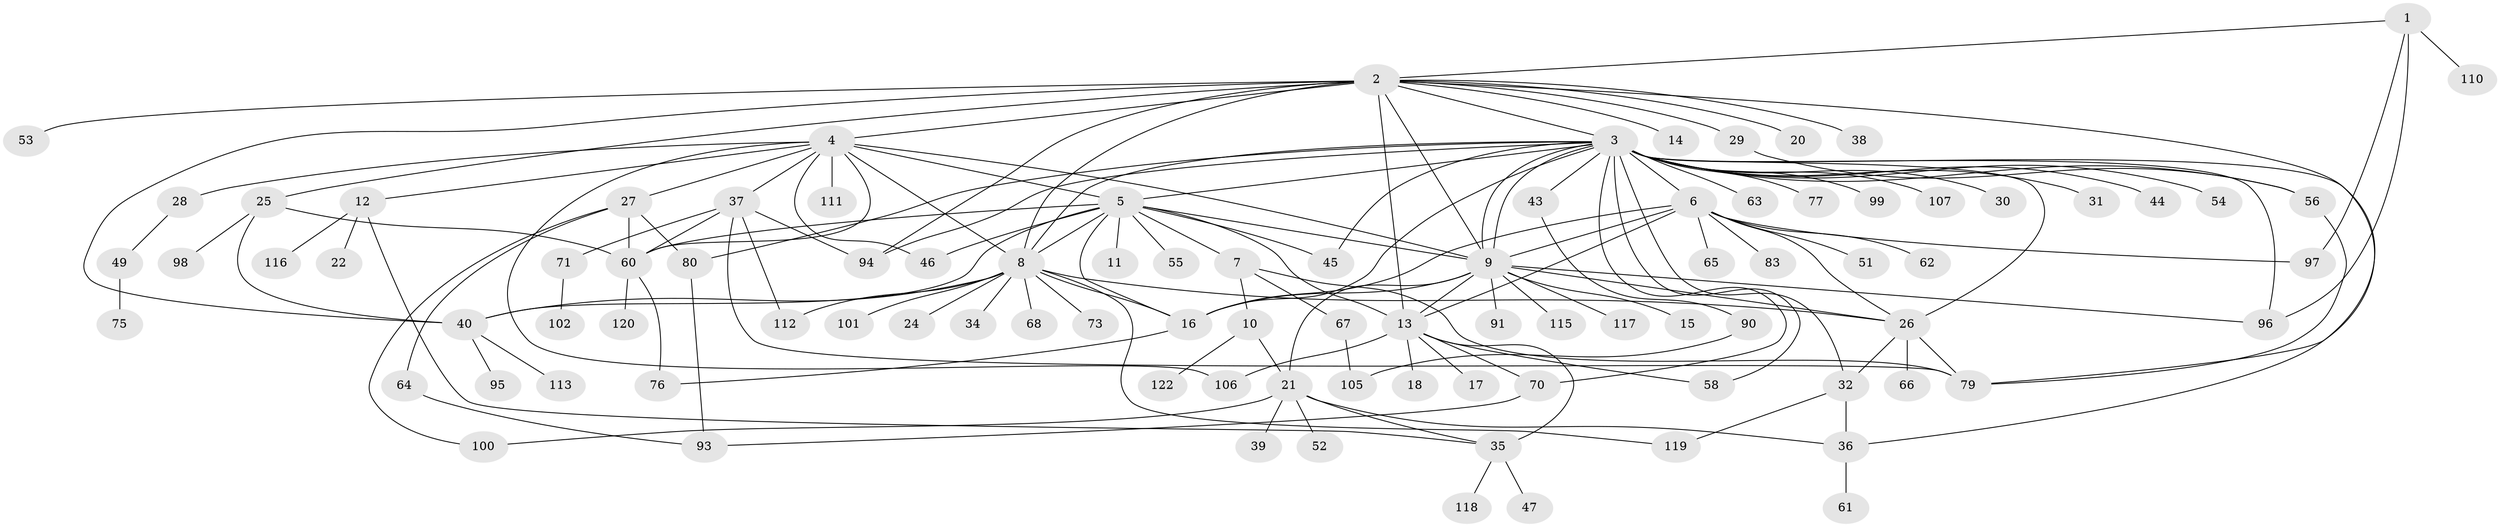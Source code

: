 // Generated by graph-tools (version 1.1) at 2025/51/02/27/25 19:51:56]
// undirected, 94 vertices, 148 edges
graph export_dot {
graph [start="1"]
  node [color=gray90,style=filled];
  1 [super="+23"];
  2 [super="+59"];
  3 [super="+57"];
  4 [super="+108"];
  5 [super="+88"];
  6 [super="+19"];
  7 [super="+50"];
  8 [super="+33"];
  9 [super="+84"];
  10;
  11;
  12;
  13 [super="+42"];
  14;
  15;
  16 [super="+114"];
  17;
  18;
  20;
  21 [super="+72"];
  22;
  24;
  25 [super="+103"];
  26 [super="+86"];
  27 [super="+92"];
  28;
  29;
  30;
  31;
  32 [super="+81"];
  34;
  35 [super="+41"];
  36;
  37 [super="+48"];
  38;
  39;
  40 [super="+109"];
  43;
  44;
  45;
  46;
  47;
  49;
  51;
  52;
  53;
  54;
  55;
  56 [super="+69"];
  58;
  60 [super="+74"];
  61;
  62 [super="+89"];
  63;
  64 [super="+78"];
  65;
  66;
  67;
  68;
  70;
  71;
  73;
  75 [super="+85"];
  76;
  77 [super="+104"];
  79 [super="+82"];
  80 [super="+121"];
  83 [super="+87"];
  90;
  91;
  93;
  94;
  95;
  96;
  97;
  98;
  99;
  100;
  101;
  102;
  105;
  106;
  107;
  110;
  111;
  112;
  113;
  115;
  116;
  117;
  118;
  119;
  120;
  122;
  1 -- 2;
  1 -- 110;
  1 -- 96;
  1 -- 97;
  2 -- 3;
  2 -- 4;
  2 -- 8;
  2 -- 9;
  2 -- 14;
  2 -- 20;
  2 -- 25;
  2 -- 29;
  2 -- 38;
  2 -- 40;
  2 -- 53 [weight=2];
  2 -- 79;
  2 -- 94;
  2 -- 13;
  3 -- 5;
  3 -- 6;
  3 -- 8;
  3 -- 9;
  3 -- 9;
  3 -- 16;
  3 -- 26;
  3 -- 30;
  3 -- 31;
  3 -- 32;
  3 -- 36;
  3 -- 43;
  3 -- 44;
  3 -- 45;
  3 -- 54;
  3 -- 58;
  3 -- 63;
  3 -- 77;
  3 -- 94;
  3 -- 96;
  3 -- 99;
  3 -- 107;
  3 -- 80;
  3 -- 70;
  3 -- 56;
  4 -- 5;
  4 -- 8 [weight=2];
  4 -- 12;
  4 -- 27;
  4 -- 28;
  4 -- 37;
  4 -- 46;
  4 -- 106;
  4 -- 111;
  4 -- 60;
  4 -- 9;
  5 -- 7;
  5 -- 8;
  5 -- 11;
  5 -- 13;
  5 -- 40;
  5 -- 45;
  5 -- 46;
  5 -- 55;
  5 -- 60;
  5 -- 16;
  5 -- 9;
  6 -- 9;
  6 -- 13;
  6 -- 26;
  6 -- 62;
  6 -- 65;
  6 -- 97;
  6 -- 51;
  6 -- 83;
  6 -- 16;
  7 -- 10;
  7 -- 67;
  7 -- 79;
  8 -- 24;
  8 -- 34;
  8 -- 68;
  8 -- 73;
  8 -- 101;
  8 -- 112;
  8 -- 119;
  8 -- 40;
  8 -- 26;
  8 -- 16;
  9 -- 13;
  9 -- 15;
  9 -- 21;
  9 -- 26;
  9 -- 91;
  9 -- 16;
  9 -- 96;
  9 -- 115;
  9 -- 117;
  10 -- 21;
  10 -- 122;
  12 -- 22;
  12 -- 35;
  12 -- 116;
  13 -- 17;
  13 -- 18;
  13 -- 70;
  13 -- 35 [weight=2];
  13 -- 106;
  13 -- 58;
  16 -- 76;
  21 -- 36;
  21 -- 39;
  21 -- 52;
  21 -- 100;
  21 -- 35;
  25 -- 40;
  25 -- 98;
  25 -- 60;
  26 -- 32;
  26 -- 66;
  26 -- 79;
  27 -- 60;
  27 -- 64;
  27 -- 100;
  27 -- 80;
  28 -- 49;
  29 -- 56;
  32 -- 36;
  32 -- 119;
  35 -- 47;
  35 -- 118;
  36 -- 61;
  37 -- 71;
  37 -- 94;
  37 -- 79;
  37 -- 60;
  37 -- 112;
  40 -- 95;
  40 -- 113;
  43 -- 90;
  49 -- 75;
  56 -- 79;
  60 -- 76;
  60 -- 120;
  64 -- 93;
  67 -- 105;
  70 -- 93;
  71 -- 102;
  80 -- 93;
  90 -- 105;
}

